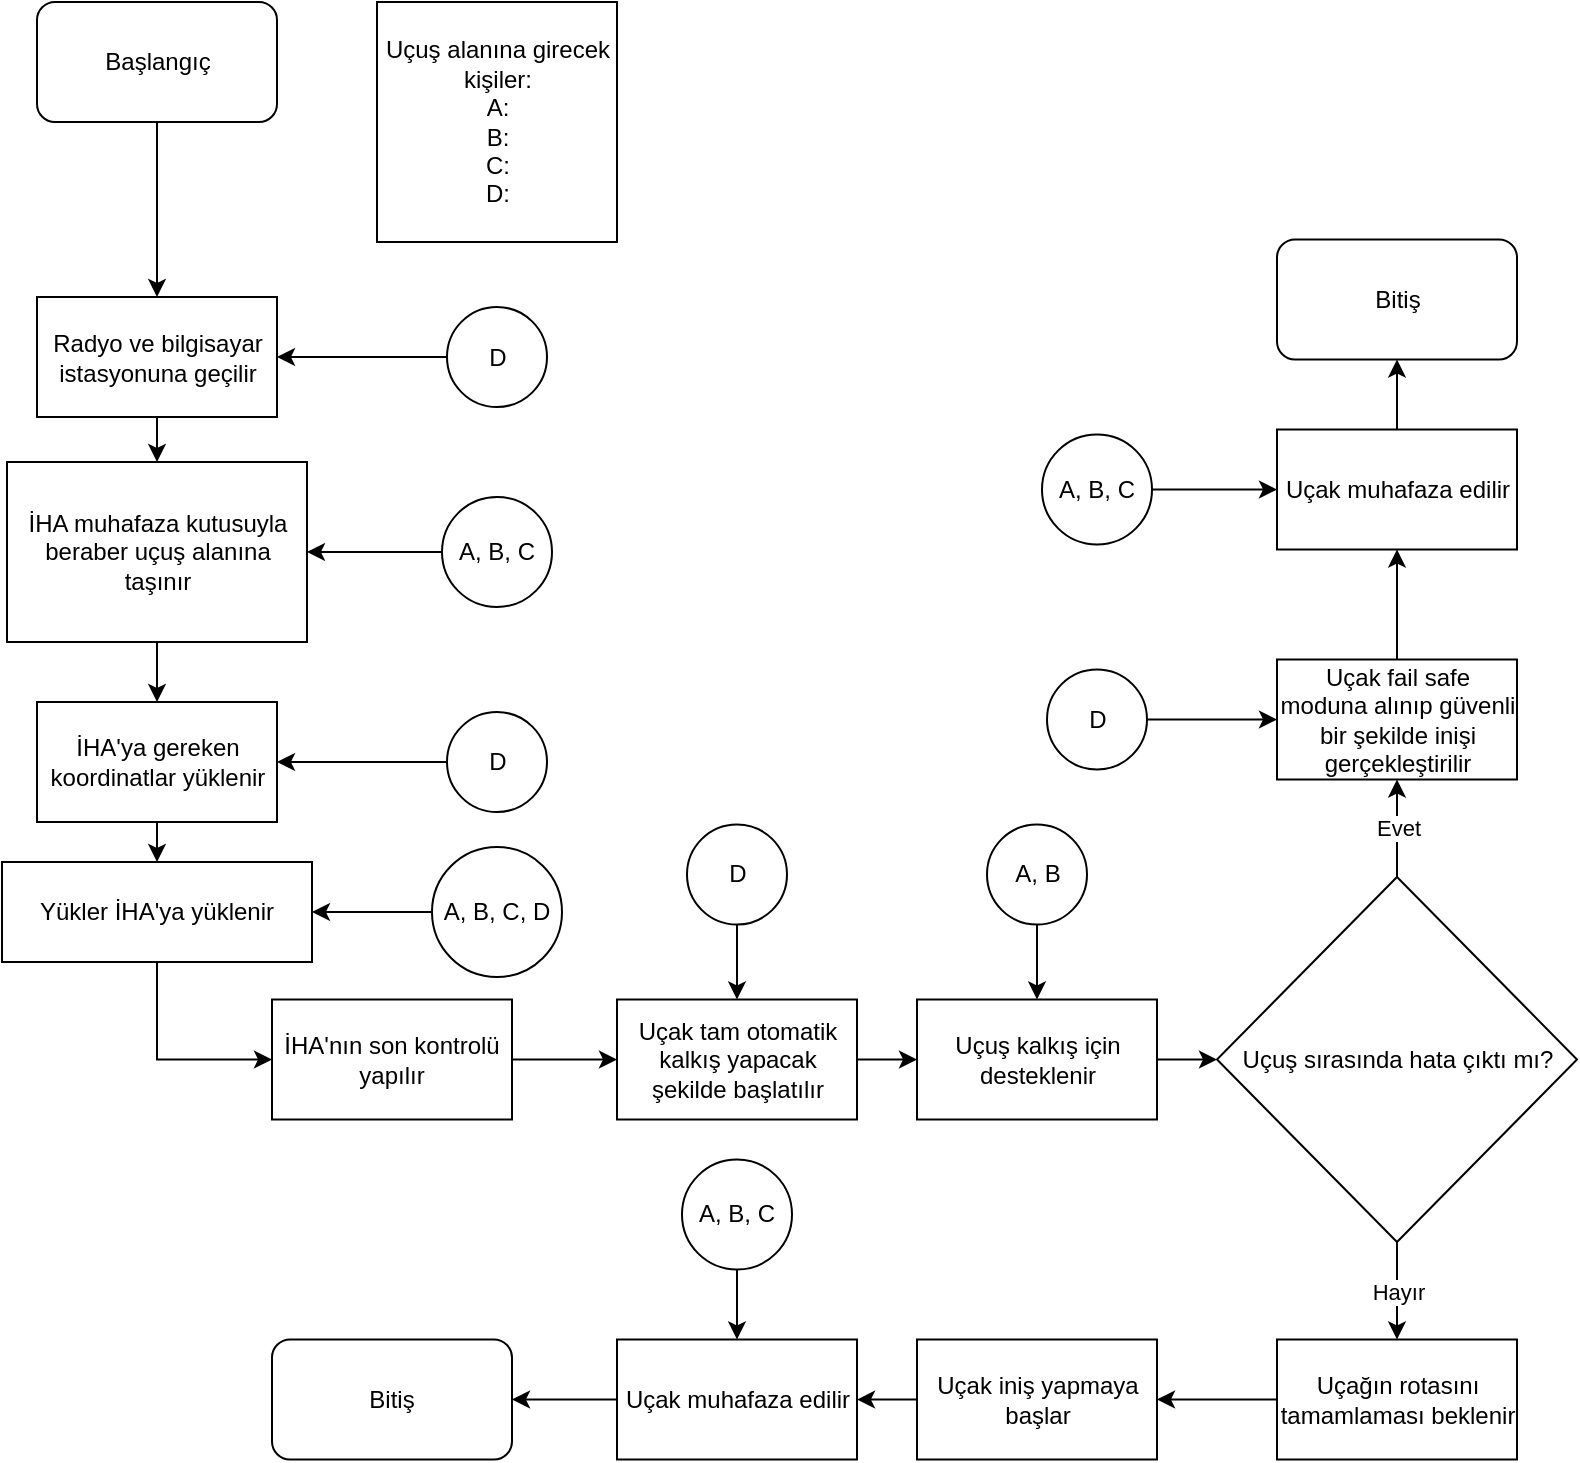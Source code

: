 <mxfile version="26.0.16">
  <diagram name="Sayfa -1" id="yfLW-VugRBDgH6hGD0F2">
    <mxGraphModel dx="1500" dy="809" grid="1" gridSize="10" guides="1" tooltips="1" connect="1" arrows="1" fold="1" page="1" pageScale="1" pageWidth="827" pageHeight="1169" math="0" shadow="0">
      <root>
        <mxCell id="0" />
        <mxCell id="1" parent="0" />
        <mxCell id="I-xNAW77gnYaju2xaBtG-1" value="Uçuş alanına girecek kişiler:&lt;div&gt;A:&lt;/div&gt;&lt;div&gt;B:&lt;/div&gt;&lt;div&gt;C:&lt;/div&gt;&lt;div&gt;D:&lt;/div&gt;" style="whiteSpace=wrap;html=1;aspect=fixed;" parent="1" vertex="1">
          <mxGeometry x="207.5" y="20" width="120" height="120" as="geometry" />
        </mxCell>
        <mxCell id="fFdb8lj0eYezfeGpytW5-40" style="edgeStyle=orthogonalEdgeStyle;rounded=0;orthogonalLoop=1;jettySize=auto;html=1;entryX=0.5;entryY=0;entryDx=0;entryDy=0;" edge="1" parent="1" source="I-xNAW77gnYaju2xaBtG-2" target="fFdb8lj0eYezfeGpytW5-39">
          <mxGeometry relative="1" as="geometry" />
        </mxCell>
        <mxCell id="I-xNAW77gnYaju2xaBtG-2" value="Başlangıç" style="rounded=1;whiteSpace=wrap;html=1;" parent="1" vertex="1">
          <mxGeometry x="37.5" y="20" width="120" height="60" as="geometry" />
        </mxCell>
        <mxCell id="I-xNAW77gnYaju2xaBtG-3" value="Bitiş" style="rounded=1;whiteSpace=wrap;html=1;" parent="1" vertex="1">
          <mxGeometry x="657.5" y="138.75" width="120" height="60" as="geometry" />
        </mxCell>
        <mxCell id="I-xNAW77gnYaju2xaBtG-10" style="edgeStyle=orthogonalEdgeStyle;rounded=0;orthogonalLoop=1;jettySize=auto;html=1;exitX=0.5;exitY=1;exitDx=0;exitDy=0;entryX=0.5;entryY=0;entryDx=0;entryDy=0;" parent="1" source="I-xNAW77gnYaju2xaBtG-4" target="I-xNAW77gnYaju2xaBtG-9" edge="1">
          <mxGeometry relative="1" as="geometry" />
        </mxCell>
        <mxCell id="I-xNAW77gnYaju2xaBtG-4" value="İHA muhafaza kutusuyla beraber uçuş alanına taşınır" style="rounded=0;whiteSpace=wrap;html=1;" parent="1" vertex="1">
          <mxGeometry x="22.5" y="250" width="150" height="90" as="geometry" />
        </mxCell>
        <mxCell id="fFdb8lj0eYezfeGpytW5-6" style="edgeStyle=orthogonalEdgeStyle;rounded=0;orthogonalLoop=1;jettySize=auto;html=1;entryX=0;entryY=0.5;entryDx=0;entryDy=0;" edge="1" parent="1" source="I-xNAW77gnYaju2xaBtG-6" target="I-xNAW77gnYaju2xaBtG-18">
          <mxGeometry relative="1" as="geometry" />
        </mxCell>
        <mxCell id="I-xNAW77gnYaju2xaBtG-6" value="Yükler İHA&#39;ya yüklenir" style="rounded=0;whiteSpace=wrap;html=1;" parent="1" vertex="1">
          <mxGeometry x="20" y="450" width="155" height="50" as="geometry" />
        </mxCell>
        <mxCell id="I-xNAW77gnYaju2xaBtG-11" style="edgeStyle=orthogonalEdgeStyle;rounded=0;orthogonalLoop=1;jettySize=auto;html=1;exitX=0.5;exitY=1;exitDx=0;exitDy=0;entryX=0.5;entryY=0;entryDx=0;entryDy=0;" parent="1" source="I-xNAW77gnYaju2xaBtG-9" target="I-xNAW77gnYaju2xaBtG-6" edge="1">
          <mxGeometry relative="1" as="geometry" />
        </mxCell>
        <mxCell id="I-xNAW77gnYaju2xaBtG-9" value="İHA&#39;ya gereken koordinatlar yüklenir" style="rounded=0;whiteSpace=wrap;html=1;" parent="1" vertex="1">
          <mxGeometry x="37.5" y="370" width="120" height="60" as="geometry" />
        </mxCell>
        <mxCell id="I-xNAW77gnYaju2xaBtG-14" style="edgeStyle=orthogonalEdgeStyle;rounded=0;orthogonalLoop=1;jettySize=auto;html=1;exitX=0;exitY=0.5;exitDx=0;exitDy=0;entryX=1;entryY=0.5;entryDx=0;entryDy=0;" parent="1" source="I-xNAW77gnYaju2xaBtG-13" target="I-xNAW77gnYaju2xaBtG-9" edge="1">
          <mxGeometry relative="1" as="geometry" />
        </mxCell>
        <mxCell id="I-xNAW77gnYaju2xaBtG-13" value="D" style="ellipse;whiteSpace=wrap;html=1;aspect=fixed;" parent="1" vertex="1">
          <mxGeometry x="242.5" y="375" width="50" height="50" as="geometry" />
        </mxCell>
        <mxCell id="I-xNAW77gnYaju2xaBtG-16" style="edgeStyle=orthogonalEdgeStyle;rounded=0;orthogonalLoop=1;jettySize=auto;html=1;exitX=0;exitY=0.5;exitDx=0;exitDy=0;entryX=1;entryY=0.5;entryDx=0;entryDy=0;" parent="1" source="I-xNAW77gnYaju2xaBtG-15" target="I-xNAW77gnYaju2xaBtG-4" edge="1">
          <mxGeometry relative="1" as="geometry" />
        </mxCell>
        <mxCell id="I-xNAW77gnYaju2xaBtG-15" value="A, B, C" style="ellipse;whiteSpace=wrap;html=1;aspect=fixed;" parent="1" vertex="1">
          <mxGeometry x="240" y="267.5" width="55" height="55" as="geometry" />
        </mxCell>
        <mxCell id="fFdb8lj0eYezfeGpytW5-8" style="edgeStyle=orthogonalEdgeStyle;rounded=0;orthogonalLoop=1;jettySize=auto;html=1;entryX=0;entryY=0.5;entryDx=0;entryDy=0;" edge="1" parent="1" source="I-xNAW77gnYaju2xaBtG-18" target="fFdb8lj0eYezfeGpytW5-1">
          <mxGeometry relative="1" as="geometry" />
        </mxCell>
        <mxCell id="I-xNAW77gnYaju2xaBtG-18" value="İHA&#39;nın son kontrolü yapılır" style="rounded=0;whiteSpace=wrap;html=1;" parent="1" vertex="1">
          <mxGeometry x="155" y="518.75" width="120" height="60" as="geometry" />
        </mxCell>
        <mxCell id="fFdb8lj0eYezfeGpytW5-7" style="edgeStyle=orthogonalEdgeStyle;rounded=0;orthogonalLoop=1;jettySize=auto;html=1;entryX=1;entryY=0.5;entryDx=0;entryDy=0;" edge="1" parent="1" source="I-xNAW77gnYaju2xaBtG-20" target="I-xNAW77gnYaju2xaBtG-6">
          <mxGeometry relative="1" as="geometry" />
        </mxCell>
        <mxCell id="I-xNAW77gnYaju2xaBtG-20" value="A, B, C, D" style="ellipse;whiteSpace=wrap;html=1;aspect=fixed;" parent="1" vertex="1">
          <mxGeometry x="235" y="442.5" width="65" height="65" as="geometry" />
        </mxCell>
        <mxCell id="fFdb8lj0eYezfeGpytW5-13" style="edgeStyle=orthogonalEdgeStyle;rounded=0;orthogonalLoop=1;jettySize=auto;html=1;entryX=0;entryY=0.5;entryDx=0;entryDy=0;" edge="1" parent="1" source="fFdb8lj0eYezfeGpytW5-1" target="fFdb8lj0eYezfeGpytW5-10">
          <mxGeometry relative="1" as="geometry" />
        </mxCell>
        <mxCell id="fFdb8lj0eYezfeGpytW5-1" value="Uçak tam otomatik kalkış yapacak şekilde başlatılır" style="rounded=0;whiteSpace=wrap;html=1;" vertex="1" parent="1">
          <mxGeometry x="327.5" y="518.75" width="120" height="60" as="geometry" />
        </mxCell>
        <mxCell id="fFdb8lj0eYezfeGpytW5-9" style="edgeStyle=orthogonalEdgeStyle;rounded=0;orthogonalLoop=1;jettySize=auto;html=1;entryX=0.5;entryY=0;entryDx=0;entryDy=0;" edge="1" parent="1" source="fFdb8lj0eYezfeGpytW5-3" target="fFdb8lj0eYezfeGpytW5-1">
          <mxGeometry relative="1" as="geometry" />
        </mxCell>
        <mxCell id="fFdb8lj0eYezfeGpytW5-3" value="D" style="ellipse;whiteSpace=wrap;html=1;aspect=fixed;" vertex="1" parent="1">
          <mxGeometry x="362.5" y="431.25" width="50" height="50" as="geometry" />
        </mxCell>
        <mxCell id="fFdb8lj0eYezfeGpytW5-16" style="edgeStyle=orthogonalEdgeStyle;rounded=0;orthogonalLoop=1;jettySize=auto;html=1;entryX=0;entryY=0.5;entryDx=0;entryDy=0;" edge="1" parent="1" source="fFdb8lj0eYezfeGpytW5-10" target="fFdb8lj0eYezfeGpytW5-15">
          <mxGeometry relative="1" as="geometry" />
        </mxCell>
        <mxCell id="fFdb8lj0eYezfeGpytW5-10" value="Uçuş kalkış için desteklenir" style="rounded=0;whiteSpace=wrap;html=1;" vertex="1" parent="1">
          <mxGeometry x="477.5" y="518.75" width="120" height="60" as="geometry" />
        </mxCell>
        <mxCell id="fFdb8lj0eYezfeGpytW5-12" style="edgeStyle=orthogonalEdgeStyle;rounded=0;orthogonalLoop=1;jettySize=auto;html=1;entryX=0.5;entryY=0;entryDx=0;entryDy=0;" edge="1" parent="1" source="fFdb8lj0eYezfeGpytW5-11" target="fFdb8lj0eYezfeGpytW5-10">
          <mxGeometry relative="1" as="geometry" />
        </mxCell>
        <mxCell id="fFdb8lj0eYezfeGpytW5-11" value="A, B" style="ellipse;whiteSpace=wrap;html=1;aspect=fixed;" vertex="1" parent="1">
          <mxGeometry x="512.5" y="431.25" width="50" height="50" as="geometry" />
        </mxCell>
        <mxCell id="fFdb8lj0eYezfeGpytW5-20" value="Evet" style="edgeStyle=orthogonalEdgeStyle;rounded=0;orthogonalLoop=1;jettySize=auto;html=1;entryX=0.5;entryY=1;entryDx=0;entryDy=0;" edge="1" parent="1" source="fFdb8lj0eYezfeGpytW5-15" target="fFdb8lj0eYezfeGpytW5-17">
          <mxGeometry relative="1" as="geometry" />
        </mxCell>
        <mxCell id="fFdb8lj0eYezfeGpytW5-26" value="Hayır" style="edgeStyle=orthogonalEdgeStyle;rounded=0;orthogonalLoop=1;jettySize=auto;html=1;entryX=0.5;entryY=0;entryDx=0;entryDy=0;" edge="1" parent="1" source="fFdb8lj0eYezfeGpytW5-15" target="fFdb8lj0eYezfeGpytW5-27">
          <mxGeometry relative="1" as="geometry">
            <mxPoint x="717.5" y="758.75" as="targetPoint" />
          </mxGeometry>
        </mxCell>
        <mxCell id="fFdb8lj0eYezfeGpytW5-15" value="Uçuş sırasında hata çıktı mı?" style="rhombus;whiteSpace=wrap;html=1;" vertex="1" parent="1">
          <mxGeometry x="627.5" y="457.5" width="180" height="182.5" as="geometry" />
        </mxCell>
        <mxCell id="fFdb8lj0eYezfeGpytW5-22" style="edgeStyle=orthogonalEdgeStyle;rounded=0;orthogonalLoop=1;jettySize=auto;html=1;entryX=0.5;entryY=1;entryDx=0;entryDy=0;" edge="1" parent="1" source="fFdb8lj0eYezfeGpytW5-17" target="fFdb8lj0eYezfeGpytW5-21">
          <mxGeometry relative="1" as="geometry" />
        </mxCell>
        <mxCell id="fFdb8lj0eYezfeGpytW5-17" value="Uçak fail safe moduna alınıp güvenli bir şekilde inişi gerçekleştirilir" style="rounded=0;whiteSpace=wrap;html=1;" vertex="1" parent="1">
          <mxGeometry x="657.5" y="348.75" width="120" height="60" as="geometry" />
        </mxCell>
        <mxCell id="fFdb8lj0eYezfeGpytW5-19" style="edgeStyle=orthogonalEdgeStyle;rounded=0;orthogonalLoop=1;jettySize=auto;html=1;entryX=0;entryY=0.5;entryDx=0;entryDy=0;" edge="1" parent="1" source="fFdb8lj0eYezfeGpytW5-18" target="fFdb8lj0eYezfeGpytW5-17">
          <mxGeometry relative="1" as="geometry" />
        </mxCell>
        <mxCell id="fFdb8lj0eYezfeGpytW5-18" value="D" style="ellipse;whiteSpace=wrap;html=1;aspect=fixed;" vertex="1" parent="1">
          <mxGeometry x="542.5" y="353.75" width="50" height="50" as="geometry" />
        </mxCell>
        <mxCell id="fFdb8lj0eYezfeGpytW5-24" style="edgeStyle=orthogonalEdgeStyle;rounded=0;orthogonalLoop=1;jettySize=auto;html=1;entryX=0.5;entryY=1;entryDx=0;entryDy=0;" edge="1" parent="1" source="fFdb8lj0eYezfeGpytW5-21" target="I-xNAW77gnYaju2xaBtG-3">
          <mxGeometry relative="1" as="geometry" />
        </mxCell>
        <mxCell id="fFdb8lj0eYezfeGpytW5-21" value="Uçak muhafaza edilir" style="rounded=0;whiteSpace=wrap;html=1;" vertex="1" parent="1">
          <mxGeometry x="657.5" y="233.75" width="120" height="60" as="geometry" />
        </mxCell>
        <mxCell id="fFdb8lj0eYezfeGpytW5-25" style="edgeStyle=orthogonalEdgeStyle;rounded=0;orthogonalLoop=1;jettySize=auto;html=1;entryX=0;entryY=0.5;entryDx=0;entryDy=0;" edge="1" parent="1" source="fFdb8lj0eYezfeGpytW5-23" target="fFdb8lj0eYezfeGpytW5-21">
          <mxGeometry relative="1" as="geometry" />
        </mxCell>
        <mxCell id="fFdb8lj0eYezfeGpytW5-23" value="A, B, C" style="ellipse;whiteSpace=wrap;html=1;aspect=fixed;" vertex="1" parent="1">
          <mxGeometry x="540" y="236.25" width="55" height="55" as="geometry" />
        </mxCell>
        <mxCell id="fFdb8lj0eYezfeGpytW5-29" style="edgeStyle=orthogonalEdgeStyle;rounded=0;orthogonalLoop=1;jettySize=auto;html=1;entryX=1;entryY=0.5;entryDx=0;entryDy=0;" edge="1" parent="1" source="fFdb8lj0eYezfeGpytW5-27" target="fFdb8lj0eYezfeGpytW5-28">
          <mxGeometry relative="1" as="geometry" />
        </mxCell>
        <mxCell id="fFdb8lj0eYezfeGpytW5-27" value="Uçağın rotasını tamamlaması beklenir" style="rounded=0;whiteSpace=wrap;html=1;" vertex="1" parent="1">
          <mxGeometry x="657.5" y="688.75" width="120" height="60" as="geometry" />
        </mxCell>
        <mxCell id="fFdb8lj0eYezfeGpytW5-31" style="edgeStyle=orthogonalEdgeStyle;rounded=0;orthogonalLoop=1;jettySize=auto;html=1;" edge="1" parent="1" source="fFdb8lj0eYezfeGpytW5-28" target="fFdb8lj0eYezfeGpytW5-30">
          <mxGeometry relative="1" as="geometry" />
        </mxCell>
        <mxCell id="fFdb8lj0eYezfeGpytW5-28" value="Uçak iniş yapmaya başlar" style="rounded=0;whiteSpace=wrap;html=1;" vertex="1" parent="1">
          <mxGeometry x="477.5" y="688.75" width="120" height="60" as="geometry" />
        </mxCell>
        <mxCell id="fFdb8lj0eYezfeGpytW5-36" style="edgeStyle=orthogonalEdgeStyle;rounded=0;orthogonalLoop=1;jettySize=auto;html=1;entryX=1;entryY=0.5;entryDx=0;entryDy=0;" edge="1" parent="1" source="fFdb8lj0eYezfeGpytW5-30" target="fFdb8lj0eYezfeGpytW5-34">
          <mxGeometry relative="1" as="geometry" />
        </mxCell>
        <mxCell id="fFdb8lj0eYezfeGpytW5-30" value="Uçak muhafaza edilir" style="rounded=0;whiteSpace=wrap;html=1;" vertex="1" parent="1">
          <mxGeometry x="327.5" y="688.75" width="120" height="60" as="geometry" />
        </mxCell>
        <mxCell id="fFdb8lj0eYezfeGpytW5-33" style="edgeStyle=orthogonalEdgeStyle;rounded=0;orthogonalLoop=1;jettySize=auto;html=1;entryX=0.5;entryY=0;entryDx=0;entryDy=0;" edge="1" parent="1" source="fFdb8lj0eYezfeGpytW5-32" target="fFdb8lj0eYezfeGpytW5-30">
          <mxGeometry relative="1" as="geometry" />
        </mxCell>
        <mxCell id="fFdb8lj0eYezfeGpytW5-32" value="A, B, C" style="ellipse;whiteSpace=wrap;html=1;aspect=fixed;" vertex="1" parent="1">
          <mxGeometry x="360" y="598.75" width="55" height="55" as="geometry" />
        </mxCell>
        <mxCell id="fFdb8lj0eYezfeGpytW5-34" value="Bitiş" style="rounded=1;whiteSpace=wrap;html=1;" vertex="1" parent="1">
          <mxGeometry x="155" y="688.75" width="120" height="60" as="geometry" />
        </mxCell>
        <mxCell id="fFdb8lj0eYezfeGpytW5-43" style="edgeStyle=orthogonalEdgeStyle;rounded=0;orthogonalLoop=1;jettySize=auto;html=1;entryX=1;entryY=0.5;entryDx=0;entryDy=0;" edge="1" parent="1" source="fFdb8lj0eYezfeGpytW5-37" target="fFdb8lj0eYezfeGpytW5-39">
          <mxGeometry relative="1" as="geometry" />
        </mxCell>
        <mxCell id="fFdb8lj0eYezfeGpytW5-37" value="D" style="ellipse;whiteSpace=wrap;html=1;aspect=fixed;" vertex="1" parent="1">
          <mxGeometry x="242.5" y="172.5" width="50" height="50" as="geometry" />
        </mxCell>
        <mxCell id="fFdb8lj0eYezfeGpytW5-42" style="edgeStyle=orthogonalEdgeStyle;rounded=0;orthogonalLoop=1;jettySize=auto;html=1;entryX=0.5;entryY=0;entryDx=0;entryDy=0;" edge="1" parent="1" source="fFdb8lj0eYezfeGpytW5-39" target="I-xNAW77gnYaju2xaBtG-4">
          <mxGeometry relative="1" as="geometry" />
        </mxCell>
        <mxCell id="fFdb8lj0eYezfeGpytW5-39" value="Radyo ve bilgisayar istasyonuna geçilir" style="rounded=0;whiteSpace=wrap;html=1;" vertex="1" parent="1">
          <mxGeometry x="37.5" y="167.5" width="120" height="60" as="geometry" />
        </mxCell>
      </root>
    </mxGraphModel>
  </diagram>
</mxfile>
